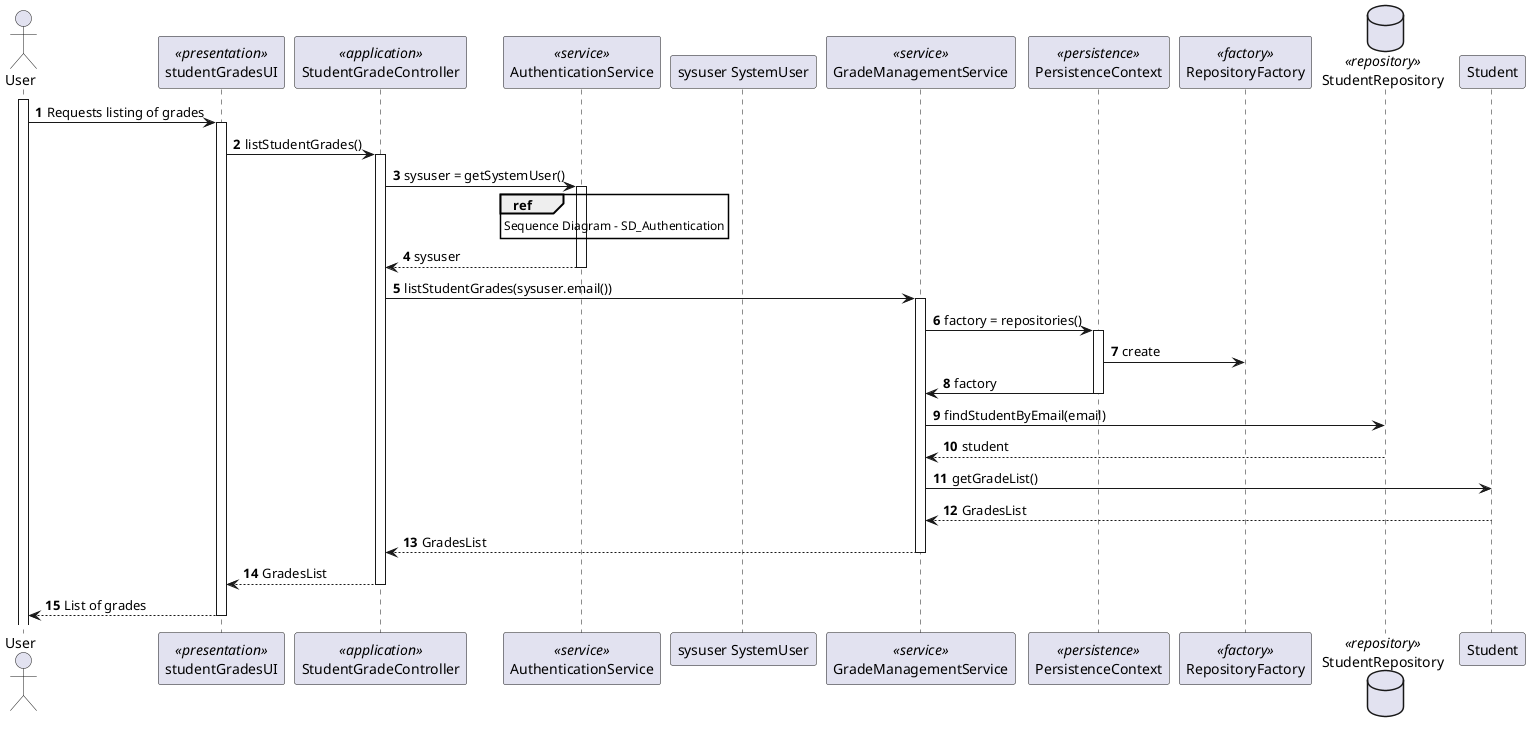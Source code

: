 @startuml
'https://plantuml.com/sequence-diagram

actor "User" as user
participant "studentGradesUI" as ui <<presentation>>
participant "StudentGradeController" as ctrl <<application>>
participant "AuthenticationService" as auth <<service>>
participant "sysuser SystemUser" as sys
participant "GradeManagementService" as gradeService <<service>>
participant "PersistenceContext" as pc <<persistence>>
participant "RepositoryFactory" as repFac <<factory>>
database "StudentRepository" as stdRepo <<repository>>


autonumber

activate user
user -> ui : Requests listing of grades
activate ui
ui -> ctrl : listStudentGrades()
activate ctrl
ctrl -> auth: sysuser = getSystemUser()
activate auth
ref over auth
Sequence Diagram - SD_Authentication
end
auth--> ctrl: sysuser
deactivate auth
ctrl -> gradeService: listStudentGrades(sysuser.email())
activate gradeService
gradeService->pc: factory = repositories()
activate pc
pc->repFac: create
pc->gradeService: factory
deactivate pc
gradeService -> stdRepo : findStudentByEmail(email)
stdRepo --> gradeService : student
gradeService -> Student : getGradeList()
Student --> gradeService : GradesList
gradeService --> ctrl : GradesList
deactivate gradeService
ctrl --> ui : GradesList
deactivate ctrl
ui --> user : List of grades
deactivate ui
@enduml